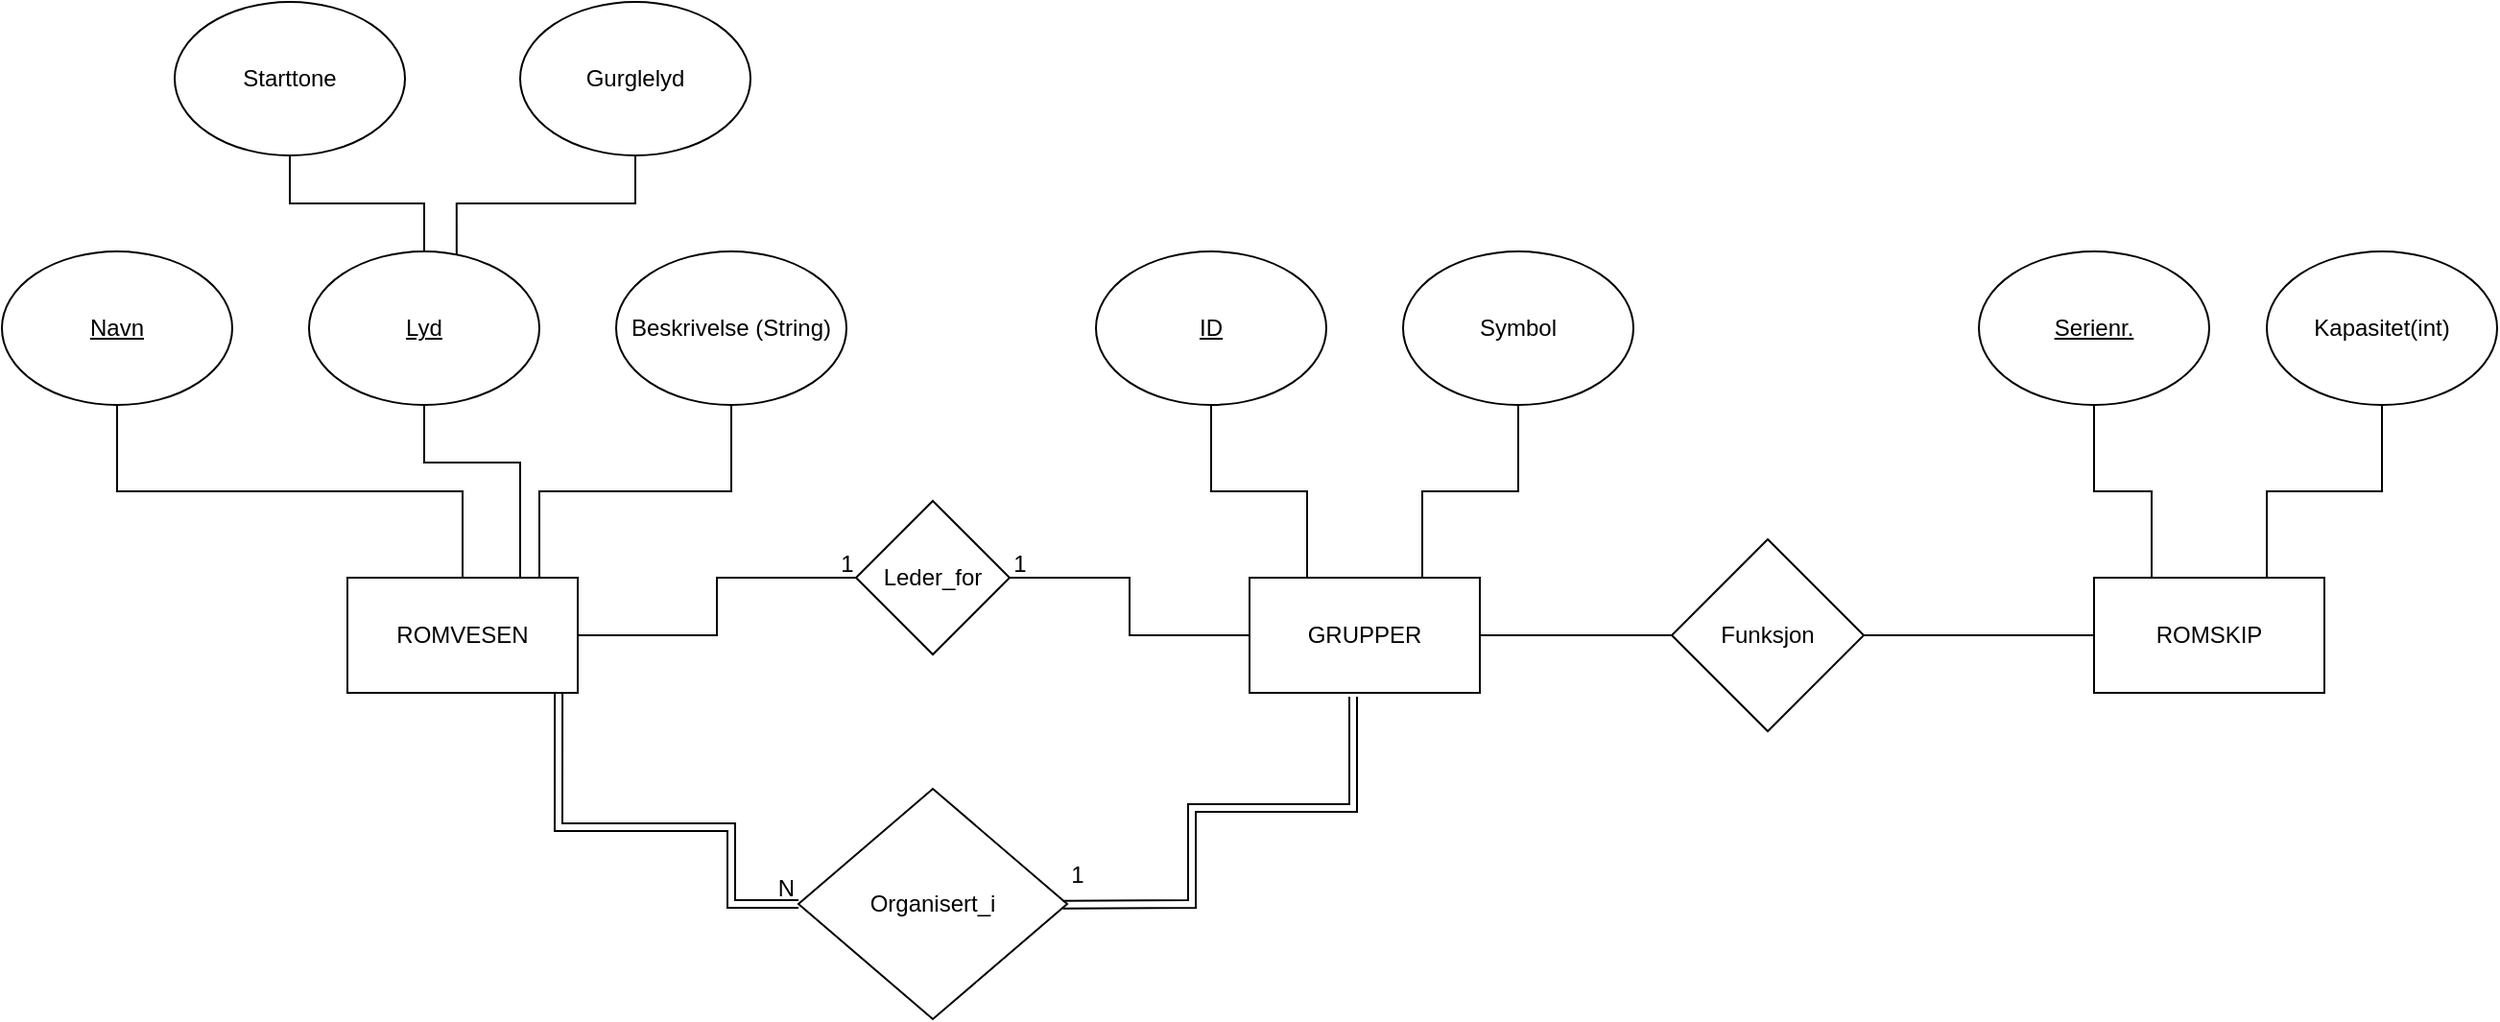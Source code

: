 <mxfile version="21.7.4" type="github">
  <diagram name="Page-1" id="I5MYJkCJgakA7Gdwmx0L">
    <mxGraphModel dx="1195" dy="641" grid="1" gridSize="10" guides="1" tooltips="1" connect="1" arrows="1" fold="1" page="1" pageScale="1" pageWidth="827" pageHeight="1169" math="0" shadow="0">
      <root>
        <mxCell id="0" />
        <mxCell id="1" parent="0" />
        <mxCell id="GEHN1lFAxro-cPAtKBEE-3" style="edgeStyle=orthogonalEdgeStyle;rounded=0;orthogonalLoop=1;jettySize=auto;html=1;exitX=0.5;exitY=0;exitDx=0;exitDy=0;entryX=0.5;entryY=1;entryDx=0;entryDy=0;endArrow=none;endFill=0;" parent="1" source="GEHN1lFAxro-cPAtKBEE-1" target="GEHN1lFAxro-cPAtKBEE-2" edge="1">
          <mxGeometry relative="1" as="geometry" />
        </mxCell>
        <mxCell id="GEHN1lFAxro-cPAtKBEE-6" style="edgeStyle=orthogonalEdgeStyle;rounded=0;orthogonalLoop=1;jettySize=auto;html=1;exitX=0.75;exitY=0;exitDx=0;exitDy=0;entryX=0.5;entryY=1;entryDx=0;entryDy=0;endArrow=none;endFill=0;" parent="1" source="GEHN1lFAxro-cPAtKBEE-1" target="GEHN1lFAxro-cPAtKBEE-4" edge="1">
          <mxGeometry relative="1" as="geometry">
            <Array as="points">
              <mxPoint x="390" y="320" />
              <mxPoint x="340" y="320" />
            </Array>
          </mxGeometry>
        </mxCell>
        <mxCell id="GEHN1lFAxro-cPAtKBEE-12" style="edgeStyle=orthogonalEdgeStyle;rounded=0;orthogonalLoop=1;jettySize=auto;html=1;exitX=1;exitY=0;exitDx=0;exitDy=0;entryX=0.5;entryY=1;entryDx=0;entryDy=0;endArrow=none;endFill=0;" parent="1" source="GEHN1lFAxro-cPAtKBEE-1" target="GEHN1lFAxro-cPAtKBEE-11" edge="1">
          <mxGeometry relative="1" as="geometry">
            <Array as="points">
              <mxPoint x="400" y="380" />
              <mxPoint x="400" y="335" />
              <mxPoint x="500" y="335" />
            </Array>
          </mxGeometry>
        </mxCell>
        <mxCell id="GEHN1lFAxro-cPAtKBEE-22" style="edgeStyle=orthogonalEdgeStyle;rounded=0;orthogonalLoop=1;jettySize=auto;html=1;entryX=0;entryY=0.5;entryDx=0;entryDy=0;endArrow=none;endFill=0;" parent="1" source="GEHN1lFAxro-cPAtKBEE-1" target="GEHN1lFAxro-cPAtKBEE-21" edge="1">
          <mxGeometry relative="1" as="geometry" />
        </mxCell>
        <mxCell id="GEHN1lFAxro-cPAtKBEE-1" value="ROMVESEN" style="rounded=0;whiteSpace=wrap;html=1;" parent="1" vertex="1">
          <mxGeometry x="300" y="380" width="120" height="60" as="geometry" />
        </mxCell>
        <mxCell id="GEHN1lFAxro-cPAtKBEE-2" value="&lt;u&gt;Navn&lt;/u&gt;" style="ellipse;whiteSpace=wrap;html=1;" parent="1" vertex="1">
          <mxGeometry x="120" y="210" width="120" height="80" as="geometry" />
        </mxCell>
        <mxCell id="GEHN1lFAxro-cPAtKBEE-9" style="edgeStyle=orthogonalEdgeStyle;rounded=0;orthogonalLoop=1;jettySize=auto;html=1;exitX=0.5;exitY=0;exitDx=0;exitDy=0;entryX=0.5;entryY=1;entryDx=0;entryDy=0;endArrow=none;endFill=0;" parent="1" source="GEHN1lFAxro-cPAtKBEE-4" target="GEHN1lFAxro-cPAtKBEE-7" edge="1">
          <mxGeometry relative="1" as="geometry" />
        </mxCell>
        <mxCell id="GEHN1lFAxro-cPAtKBEE-4" value="&lt;u&gt;Lyd&lt;/u&gt;" style="ellipse;whiteSpace=wrap;html=1;" parent="1" vertex="1">
          <mxGeometry x="280" y="210" width="120" height="80" as="geometry" />
        </mxCell>
        <mxCell id="GEHN1lFAxro-cPAtKBEE-7" value="Starttone" style="ellipse;whiteSpace=wrap;html=1;" parent="1" vertex="1">
          <mxGeometry x="210" y="80" width="120" height="80" as="geometry" />
        </mxCell>
        <mxCell id="GEHN1lFAxro-cPAtKBEE-10" style="edgeStyle=orthogonalEdgeStyle;rounded=0;orthogonalLoop=1;jettySize=auto;html=1;endArrow=none;endFill=0;entryX=0.641;entryY=0.024;entryDx=0;entryDy=0;entryPerimeter=0;" parent="1" source="GEHN1lFAxro-cPAtKBEE-8" target="GEHN1lFAxro-cPAtKBEE-4" edge="1">
          <mxGeometry relative="1" as="geometry">
            <mxPoint x="440" y="220" as="targetPoint" />
          </mxGeometry>
        </mxCell>
        <mxCell id="GEHN1lFAxro-cPAtKBEE-8" value="Gurglelyd" style="ellipse;whiteSpace=wrap;html=1;" parent="1" vertex="1">
          <mxGeometry x="390" y="80" width="120" height="80" as="geometry" />
        </mxCell>
        <mxCell id="GEHN1lFAxro-cPAtKBEE-11" value="Beskrivelse (String)" style="ellipse;whiteSpace=wrap;html=1;" parent="1" vertex="1">
          <mxGeometry x="440" y="210" width="120" height="80" as="geometry" />
        </mxCell>
        <mxCell id="GEHN1lFAxro-cPAtKBEE-13" value="Organisert_i" style="rhombus;whiteSpace=wrap;html=1;rounded=0;" parent="1" vertex="1">
          <mxGeometry x="535" y="490" width="140" height="120" as="geometry" />
        </mxCell>
        <mxCell id="GEHN1lFAxro-cPAtKBEE-32" style="edgeStyle=orthogonalEdgeStyle;rounded=0;orthogonalLoop=1;jettySize=auto;html=1;exitX=1;exitY=0.5;exitDx=0;exitDy=0;endArrow=none;endFill=0;" parent="1" source="GEHN1lFAxro-cPAtKBEE-15" target="GEHN1lFAxro-cPAtKBEE-26" edge="1">
          <mxGeometry relative="1" as="geometry" />
        </mxCell>
        <mxCell id="GEHN1lFAxro-cPAtKBEE-36" style="edgeStyle=orthogonalEdgeStyle;rounded=0;orthogonalLoop=1;jettySize=auto;html=1;exitX=0.25;exitY=0;exitDx=0;exitDy=0;entryX=0.5;entryY=1;entryDx=0;entryDy=0;endArrow=none;endFill=0;" parent="1" source="GEHN1lFAxro-cPAtKBEE-15" target="GEHN1lFAxro-cPAtKBEE-34" edge="1">
          <mxGeometry relative="1" as="geometry" />
        </mxCell>
        <mxCell id="GEHN1lFAxro-cPAtKBEE-37" style="edgeStyle=orthogonalEdgeStyle;rounded=0;orthogonalLoop=1;jettySize=auto;html=1;exitX=0.75;exitY=0;exitDx=0;exitDy=0;entryX=0.5;entryY=1;entryDx=0;entryDy=0;endArrow=none;endFill=0;" parent="1" source="GEHN1lFAxro-cPAtKBEE-15" target="GEHN1lFAxro-cPAtKBEE-35" edge="1">
          <mxGeometry relative="1" as="geometry" />
        </mxCell>
        <mxCell id="GEHN1lFAxro-cPAtKBEE-15" value="GRUPPER" style="whiteSpace=wrap;html=1;rounded=0;" parent="1" vertex="1">
          <mxGeometry x="770" y="380" width="120" height="60" as="geometry" />
        </mxCell>
        <mxCell id="GEHN1lFAxro-cPAtKBEE-18" value="1" style="text;html=1;align=center;verticalAlign=middle;resizable=0;points=[];autosize=1;strokeColor=none;fillColor=none;" parent="1" vertex="1">
          <mxGeometry x="665" y="520" width="30" height="30" as="geometry" />
        </mxCell>
        <mxCell id="GEHN1lFAxro-cPAtKBEE-23" style="edgeStyle=orthogonalEdgeStyle;rounded=0;orthogonalLoop=1;jettySize=auto;html=1;exitX=1;exitY=0.5;exitDx=0;exitDy=0;entryX=0;entryY=0.5;entryDx=0;entryDy=0;endArrow=none;endFill=0;" parent="1" source="GEHN1lFAxro-cPAtKBEE-21" target="GEHN1lFAxro-cPAtKBEE-15" edge="1">
          <mxGeometry relative="1" as="geometry" />
        </mxCell>
        <mxCell id="GEHN1lFAxro-cPAtKBEE-21" value="Leder_for" style="rhombus;whiteSpace=wrap;html=1;" parent="1" vertex="1">
          <mxGeometry x="565" y="340" width="80" height="80" as="geometry" />
        </mxCell>
        <mxCell id="GEHN1lFAxro-cPAtKBEE-24" value="1" style="text;html=1;align=center;verticalAlign=middle;resizable=0;points=[];autosize=1;strokeColor=none;fillColor=none;" parent="1" vertex="1">
          <mxGeometry x="635" y="358" width="30" height="30" as="geometry" />
        </mxCell>
        <mxCell id="GEHN1lFAxro-cPAtKBEE-25" value="1" style="text;html=1;align=center;verticalAlign=middle;resizable=0;points=[];autosize=1;strokeColor=none;fillColor=none;" parent="1" vertex="1">
          <mxGeometry x="545" y="358" width="30" height="30" as="geometry" />
        </mxCell>
        <mxCell id="GEHN1lFAxro-cPAtKBEE-33" style="edgeStyle=orthogonalEdgeStyle;rounded=0;orthogonalLoop=1;jettySize=auto;html=1;exitX=1;exitY=0.5;exitDx=0;exitDy=0;entryX=0;entryY=0.5;entryDx=0;entryDy=0;endArrow=none;endFill=0;" parent="1" source="GEHN1lFAxro-cPAtKBEE-26" target="GEHN1lFAxro-cPAtKBEE-30" edge="1">
          <mxGeometry relative="1" as="geometry" />
        </mxCell>
        <mxCell id="GEHN1lFAxro-cPAtKBEE-26" value="Funksjon" style="rhombus;whiteSpace=wrap;html=1;rounded=0;" parent="1" vertex="1">
          <mxGeometry x="990" y="360" width="100" height="100" as="geometry" />
        </mxCell>
        <mxCell id="GEHN1lFAxro-cPAtKBEE-40" style="edgeStyle=orthogonalEdgeStyle;rounded=0;orthogonalLoop=1;jettySize=auto;html=1;exitX=0.25;exitY=0;exitDx=0;exitDy=0;entryX=0.5;entryY=1;entryDx=0;entryDy=0;endArrow=none;endFill=0;" parent="1" source="GEHN1lFAxro-cPAtKBEE-30" target="GEHN1lFAxro-cPAtKBEE-38" edge="1">
          <mxGeometry relative="1" as="geometry" />
        </mxCell>
        <mxCell id="GEHN1lFAxro-cPAtKBEE-41" style="edgeStyle=orthogonalEdgeStyle;rounded=0;orthogonalLoop=1;jettySize=auto;html=1;exitX=0.75;exitY=0;exitDx=0;exitDy=0;entryX=0.5;entryY=1;entryDx=0;entryDy=0;endArrow=none;endFill=0;" parent="1" source="GEHN1lFAxro-cPAtKBEE-30" target="GEHN1lFAxro-cPAtKBEE-39" edge="1">
          <mxGeometry relative="1" as="geometry" />
        </mxCell>
        <mxCell id="GEHN1lFAxro-cPAtKBEE-30" value="ROMSKIP" style="whiteSpace=wrap;html=1;rounded=0;" parent="1" vertex="1">
          <mxGeometry x="1210" y="380" width="120" height="60" as="geometry" />
        </mxCell>
        <mxCell id="GEHN1lFAxro-cPAtKBEE-34" value="&lt;u&gt;ID&lt;/u&gt;" style="ellipse;whiteSpace=wrap;html=1;" parent="1" vertex="1">
          <mxGeometry x="690" y="210" width="120" height="80" as="geometry" />
        </mxCell>
        <mxCell id="GEHN1lFAxro-cPAtKBEE-35" value="Symbol" style="ellipse;whiteSpace=wrap;html=1;" parent="1" vertex="1">
          <mxGeometry x="850" y="210" width="120" height="80" as="geometry" />
        </mxCell>
        <mxCell id="GEHN1lFAxro-cPAtKBEE-38" value="&lt;u&gt;Serienr.&lt;/u&gt;" style="ellipse;whiteSpace=wrap;html=1;" parent="1" vertex="1">
          <mxGeometry x="1150" y="210" width="120" height="80" as="geometry" />
        </mxCell>
        <mxCell id="GEHN1lFAxro-cPAtKBEE-39" value="Kapasitet(int)" style="ellipse;whiteSpace=wrap;html=1;" parent="1" vertex="1">
          <mxGeometry x="1300" y="210" width="120" height="80" as="geometry" />
        </mxCell>
        <mxCell id="GEHN1lFAxro-cPAtKBEE-42" value="" style="shape=link;html=1;rounded=0;entryX=0;entryY=0.5;entryDx=0;entryDy=0;exitX=0.917;exitY=1;exitDx=0;exitDy=0;exitPerimeter=0;" parent="1" target="GEHN1lFAxro-cPAtKBEE-13" edge="1" source="GEHN1lFAxro-cPAtKBEE-1">
          <mxGeometry relative="1" as="geometry">
            <mxPoint x="420" y="430" as="sourcePoint" />
            <mxPoint x="580" y="430" as="targetPoint" />
            <Array as="points">
              <mxPoint x="410" y="510" />
              <mxPoint x="500" y="510" />
              <mxPoint x="500" y="550" />
            </Array>
          </mxGeometry>
        </mxCell>
        <mxCell id="GEHN1lFAxro-cPAtKBEE-43" value="N" style="resizable=0;html=1;whiteSpace=wrap;align=right;verticalAlign=bottom;" parent="GEHN1lFAxro-cPAtKBEE-42" connectable="0" vertex="1">
          <mxGeometry x="1" relative="1" as="geometry" />
        </mxCell>
        <mxCell id="szDtb8Tq1lDZBCg6u52L-1" value="" style="shape=link;html=1;rounded=0;exitX=0.45;exitY=1.033;exitDx=0;exitDy=0;exitPerimeter=0;entryX=0.259;entryY=1.012;entryDx=0;entryDy=0;entryPerimeter=0;" edge="1" parent="1" source="GEHN1lFAxro-cPAtKBEE-15" target="GEHN1lFAxro-cPAtKBEE-18">
          <mxGeometry relative="1" as="geometry">
            <mxPoint x="740" y="400" as="sourcePoint" />
            <mxPoint x="680" y="550" as="targetPoint" />
            <Array as="points">
              <mxPoint x="824" y="500" />
              <mxPoint x="740" y="500" />
              <mxPoint x="740" y="550" />
            </Array>
          </mxGeometry>
        </mxCell>
        <mxCell id="szDtb8Tq1lDZBCg6u52L-2" value="" style="resizable=0;html=1;whiteSpace=wrap;align=right;verticalAlign=bottom;" connectable="0" vertex="1" parent="szDtb8Tq1lDZBCg6u52L-1">
          <mxGeometry x="1" relative="1" as="geometry" />
        </mxCell>
      </root>
    </mxGraphModel>
  </diagram>
</mxfile>
